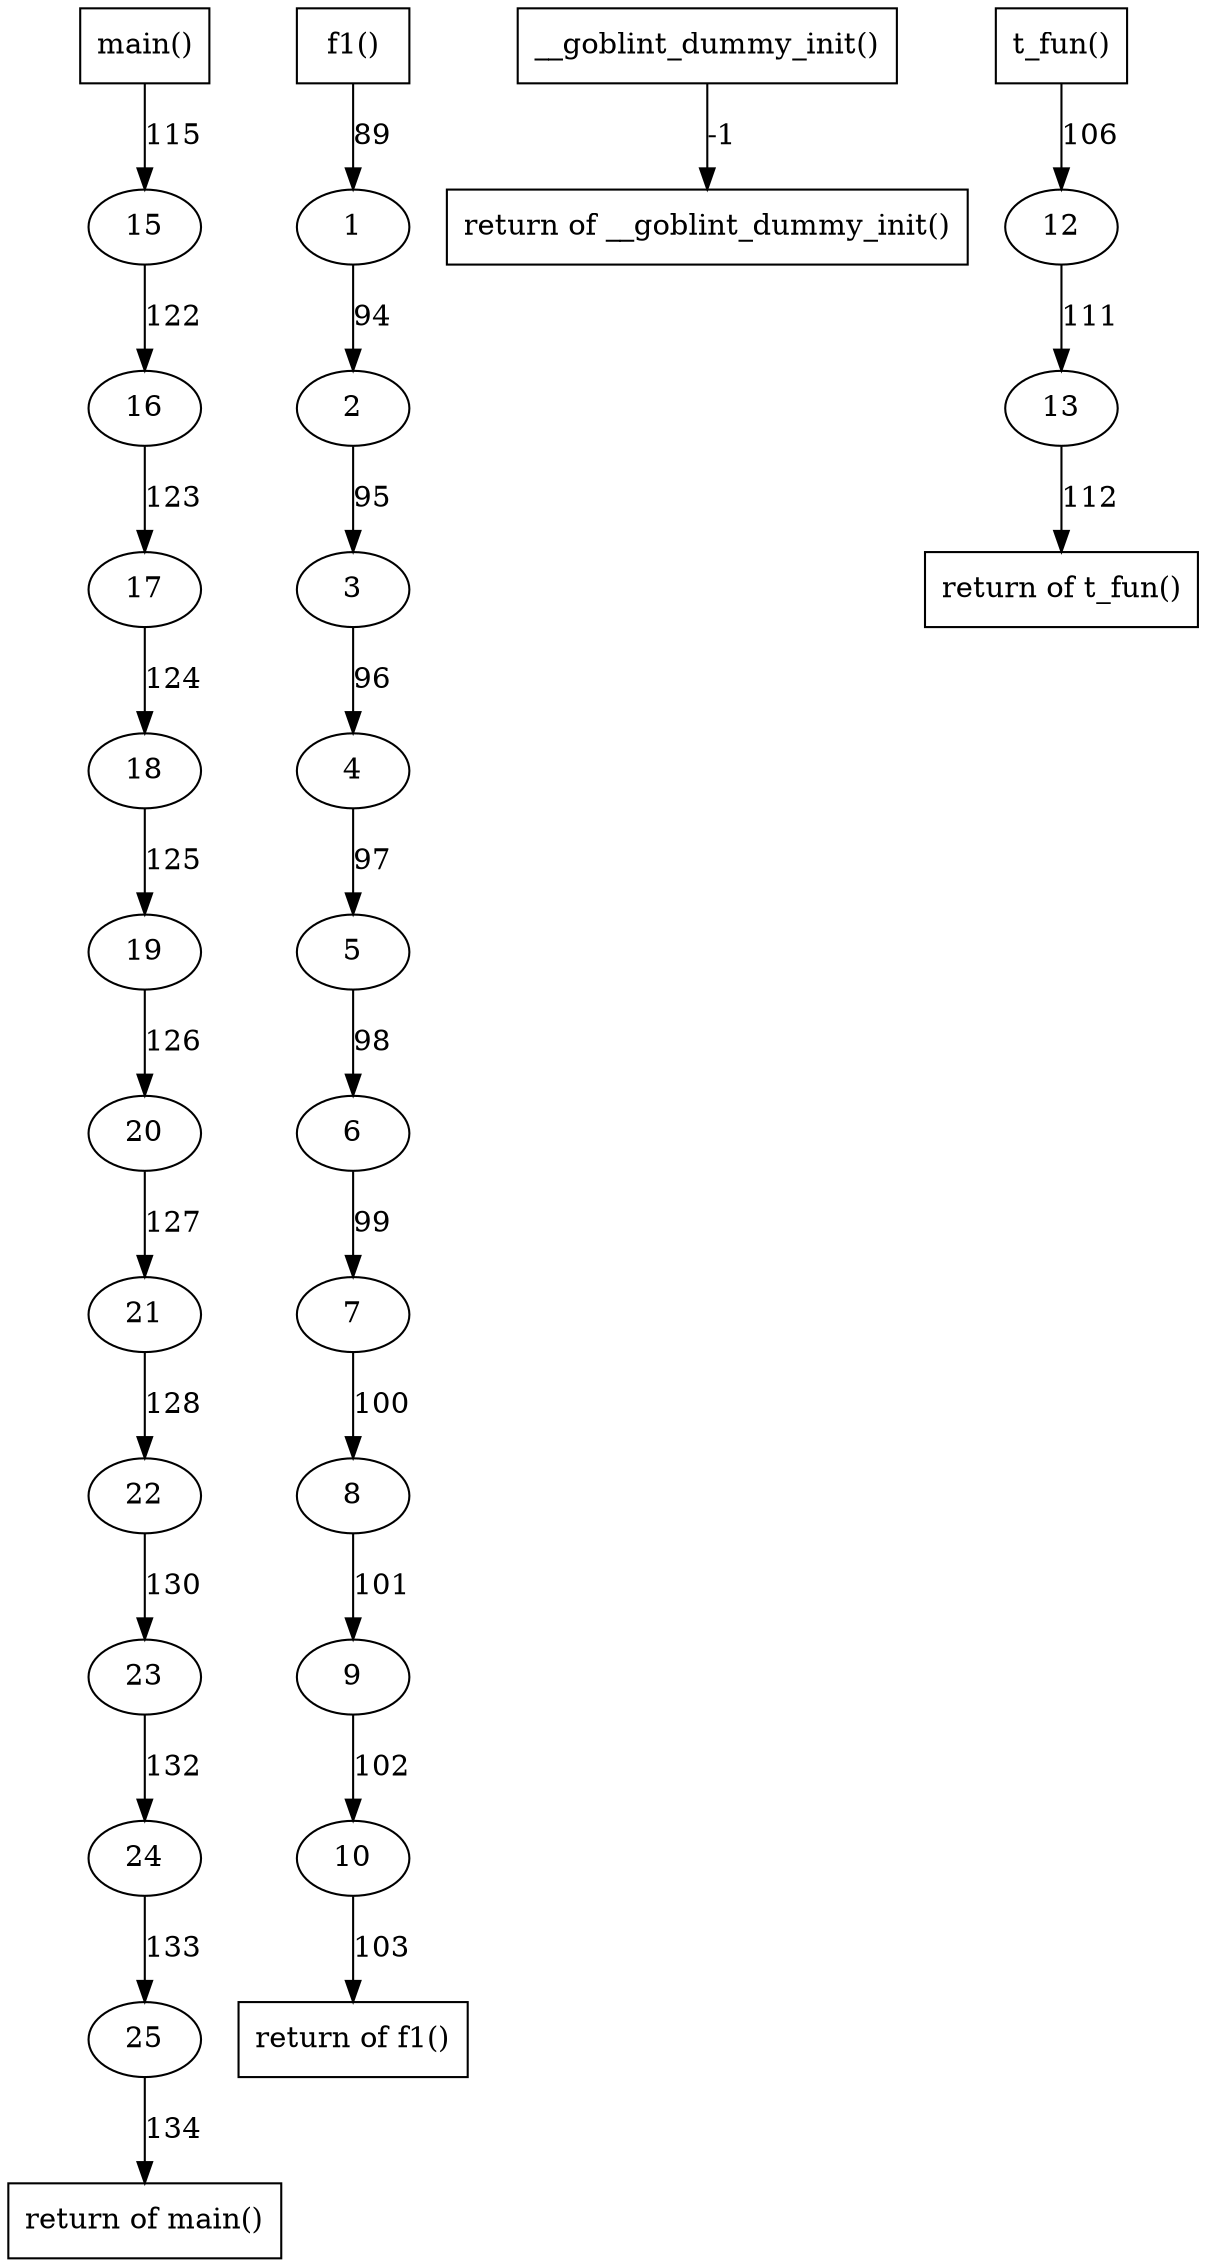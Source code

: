 digraph cfg {
	node [];
	22 -> 23 [label = "130"] ;
	7 -> 8 [label = "100"] ;
	fun3 -> ret3 [label = "-1"] ;
	18 -> 19 [label = "125"] ;
	4 -> 5 [label = "97"] ;
	13 -> ret364 [label = "112"] ;
	1 -> 2 [label = "94"] ;
	23 -> 24 [label = "132"] ;
	17 -> 18 [label = "124"] ;
	fun364 -> 12 [label = "106"] ;
	8 -> 9 [label = "101"] ;
	3 -> 4 [label = "96"] ;
	2 -> 3 [label = "95"] ;
	12 -> 13 [label = "111"] ;
	21 -> 22 [label = "128"] ;
	24 -> 25 [label = "133"] ;
	20 -> 21 [label = "127"] ;
	15 -> 16 [label = "122"] ;
	6 -> 7 [label = "99"] ;
	fun367 -> 15 [label = "115"] ;
	9 -> 10 [label = "102"] ;
	16 -> 17 [label = "123"] ;
	10 -> ret361 [label = "103"] ;
	fun361 -> 1 [label = "89"] ;
	19 -> 20 [label = "126"] ;
	25 -> ret367 [label = "134"] ;
	5 -> 6 [label = "98"] ;
	23 [];
	8 [];
	ret3 [label="return of __goblint_dummy_init()",shape=box];
	19 [];
	5 [];
	ret364 [label="return of t_fun()",shape=box];
	2 [];
	24 [];
	18 [];
	fun361 [label="f1()",shape=box];
	12 [];
	9 [];
	4 [];
	3 [];
	13 [];
	22 [];
	25 [];
	21 [];
	16 [];
	7 [];
	10 [];
	15 [];
	17 [];
	fun364 [label="t_fun()",shape=box];
	fun3 [label="__goblint_dummy_init()",shape=box];
	ret361 [label="return of f1()",shape=box];
	1 [];
	fun367 [label="main()",shape=box];
	20 [];
	ret367 [label="return of main()",shape=box];
	6 [];
}
